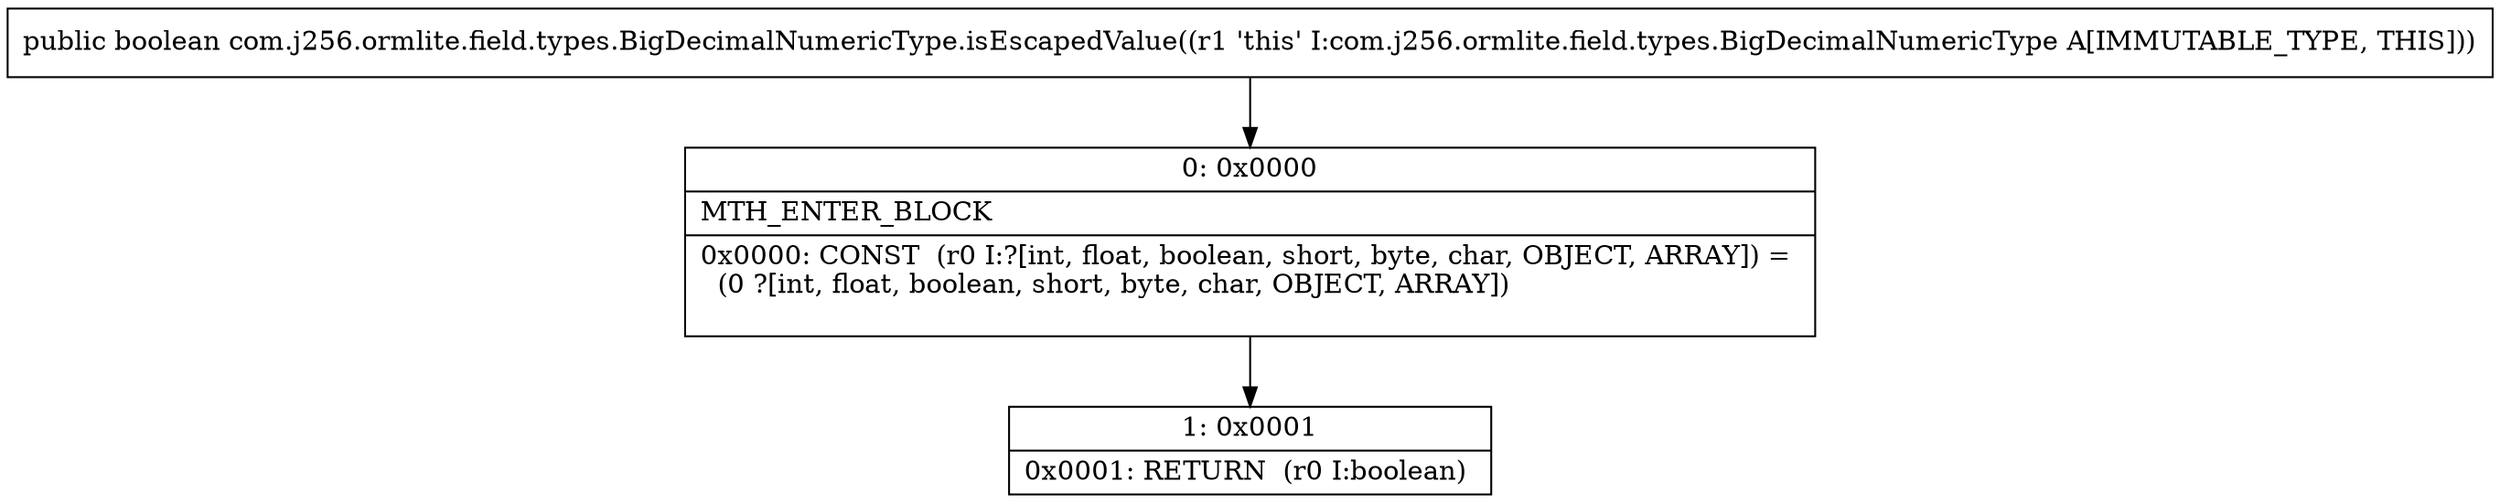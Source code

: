 digraph "CFG forcom.j256.ormlite.field.types.BigDecimalNumericType.isEscapedValue()Z" {
Node_0 [shape=record,label="{0\:\ 0x0000|MTH_ENTER_BLOCK\l|0x0000: CONST  (r0 I:?[int, float, boolean, short, byte, char, OBJECT, ARRAY]) = \l  (0 ?[int, float, boolean, short, byte, char, OBJECT, ARRAY])\l \l}"];
Node_1 [shape=record,label="{1\:\ 0x0001|0x0001: RETURN  (r0 I:boolean) \l}"];
MethodNode[shape=record,label="{public boolean com.j256.ormlite.field.types.BigDecimalNumericType.isEscapedValue((r1 'this' I:com.j256.ormlite.field.types.BigDecimalNumericType A[IMMUTABLE_TYPE, THIS])) }"];
MethodNode -> Node_0;
Node_0 -> Node_1;
}

